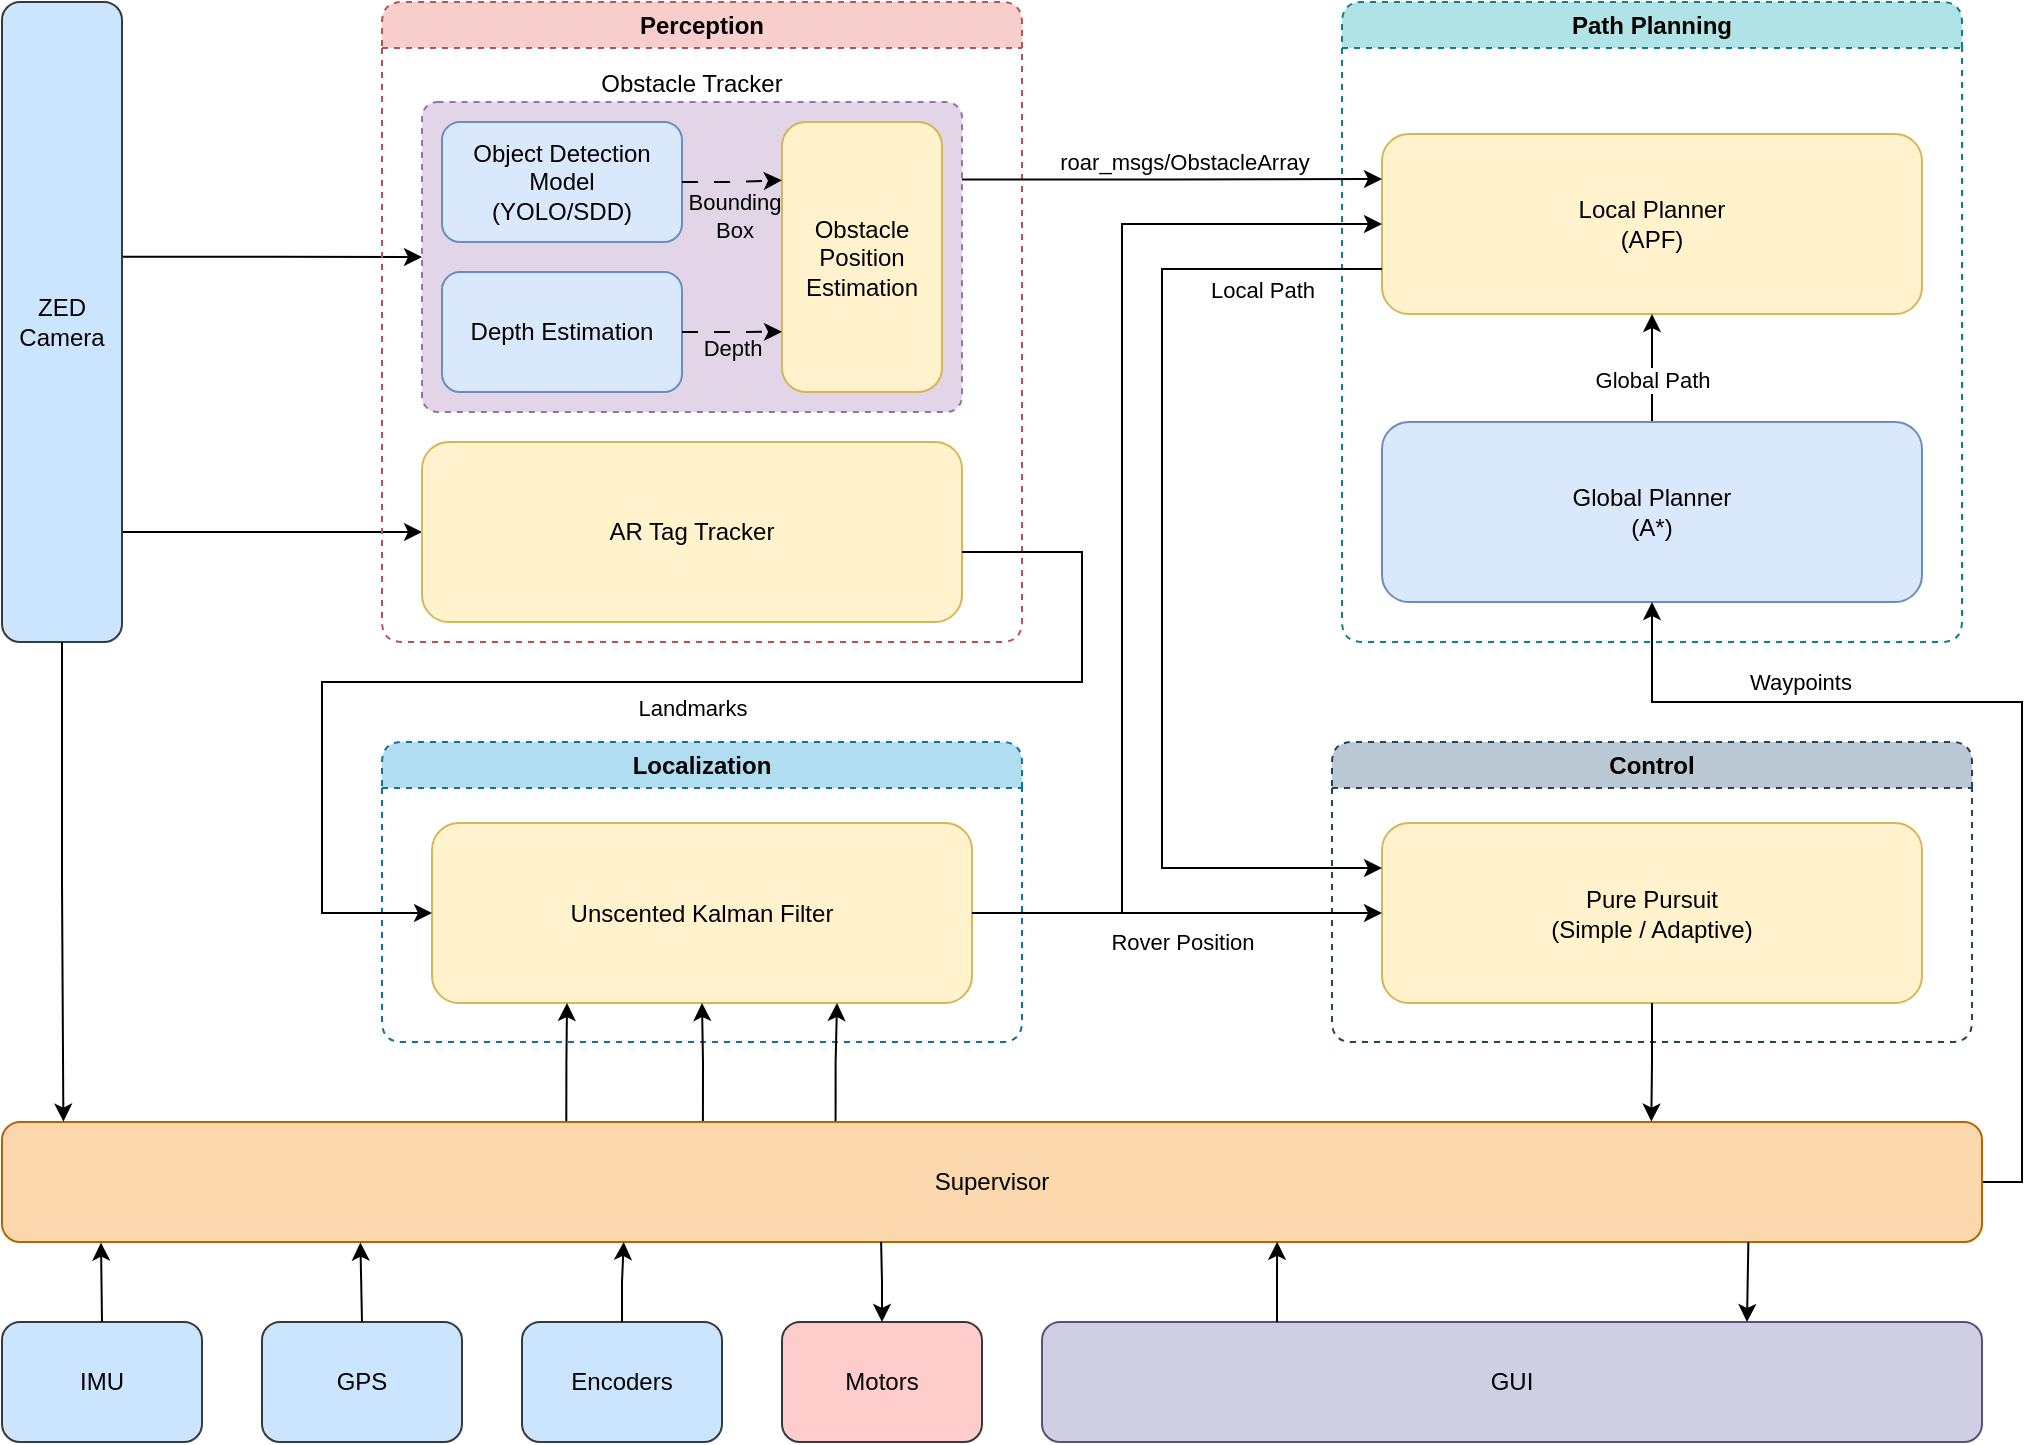 <mxfile version="26.0.12" pages="2">
  <diagram name="Copy of Navigation Task Arch" id="A7tP2kAOvxMpOCoKa6W8">
    <mxGraphModel dx="1232" dy="782" grid="1" gridSize="10" guides="1" tooltips="1" connect="1" arrows="1" fold="1" page="1" pageScale="1" pageWidth="1654" pageHeight="1169" math="0" shadow="0">
      <root>
        <mxCell id="uVi1ZGqEORjigenbXFzZ-0" />
        <mxCell id="uVi1ZGqEORjigenbXFzZ-1" parent="uVi1ZGqEORjigenbXFzZ-0" />
        <mxCell id="uVi1ZGqEORjigenbXFzZ-2" style="edgeStyle=orthogonalEdgeStyle;rounded=0;orthogonalLoop=1;jettySize=auto;html=1;exitX=0.398;exitY=0.002;exitDx=0;exitDy=0;entryX=0;entryY=0.5;entryDx=0;entryDy=0;exitPerimeter=0;" edge="1" parent="uVi1ZGqEORjigenbXFzZ-1" source="uVi1ZGqEORjigenbXFzZ-6" target="uVi1ZGqEORjigenbXFzZ-8">
          <mxGeometry relative="1" as="geometry" />
        </mxCell>
        <mxCell id="uVi1ZGqEORjigenbXFzZ-4" style="edgeStyle=orthogonalEdgeStyle;rounded=0;orthogonalLoop=1;jettySize=auto;html=1;exitX=0.828;exitY=-0.002;exitDx=0;exitDy=0;entryX=0;entryY=0.5;entryDx=0;entryDy=0;exitPerimeter=0;" edge="1" parent="uVi1ZGqEORjigenbXFzZ-1" source="uVi1ZGqEORjigenbXFzZ-6" target="uVi1ZGqEORjigenbXFzZ-16">
          <mxGeometry relative="1" as="geometry" />
        </mxCell>
        <mxCell id="uVi1ZGqEORjigenbXFzZ-6" value="ZED Camera" style="rounded=1;whiteSpace=wrap;html=1;direction=south;fillColor=#cce5ff;strokeColor=#36393d;" vertex="1" parent="uVi1ZGqEORjigenbXFzZ-1">
          <mxGeometry x="40" y="80" width="60" height="320" as="geometry" />
        </mxCell>
        <mxCell id="uVi1ZGqEORjigenbXFzZ-7" value="Perception" style="swimlane;whiteSpace=wrap;html=1;dashed=1;rounded=1;fillColor=#f8cecc;strokeColor=#b85450;" vertex="1" parent="uVi1ZGqEORjigenbXFzZ-1">
          <mxGeometry x="230" y="80" width="320" height="320" as="geometry" />
        </mxCell>
        <mxCell id="uVi1ZGqEORjigenbXFzZ-8" value="Obstacle Tracker" style="rounded=1;whiteSpace=wrap;html=1;glass=0;fillColor=#e1d5e7;arcSize=5;dashed=1;strokeColor=#9673a6;labelPosition=center;verticalLabelPosition=top;align=center;verticalAlign=bottom;" vertex="1" parent="uVi1ZGqEORjigenbXFzZ-7">
          <mxGeometry x="20" y="50" width="270" height="155" as="geometry" />
        </mxCell>
        <mxCell id="uVi1ZGqEORjigenbXFzZ-9" value="Object Detection Model&lt;div&gt;(YOLO/SDD)&lt;/div&gt;" style="rounded=1;whiteSpace=wrap;html=1;fillColor=#dae8fc;strokeColor=#6c8ebf;" vertex="1" parent="uVi1ZGqEORjigenbXFzZ-7">
          <mxGeometry x="30" y="60" width="120" height="60" as="geometry" />
        </mxCell>
        <mxCell id="uVi1ZGqEORjigenbXFzZ-10" value="Depth Estimation" style="rounded=1;whiteSpace=wrap;html=1;fillColor=#dae8fc;strokeColor=#6c8ebf;" vertex="1" parent="uVi1ZGqEORjigenbXFzZ-7">
          <mxGeometry x="30" y="135" width="120" height="60" as="geometry" />
        </mxCell>
        <mxCell id="uVi1ZGqEORjigenbXFzZ-11" value="Obstacle Position Estimation" style="rounded=1;whiteSpace=wrap;html=1;fillColor=#fff2cc;strokeColor=#d6b656;" vertex="1" parent="uVi1ZGqEORjigenbXFzZ-7">
          <mxGeometry x="200" y="60" width="80" height="135" as="geometry" />
        </mxCell>
        <mxCell id="uVi1ZGqEORjigenbXFzZ-12" style="edgeStyle=orthogonalEdgeStyle;rounded=0;orthogonalLoop=1;jettySize=auto;html=1;exitX=1;exitY=0.5;exitDx=0;exitDy=0;entryX=-0.001;entryY=0.216;entryDx=0;entryDy=0;entryPerimeter=0;dashed=1;dashPattern=8 8;" edge="1" parent="uVi1ZGqEORjigenbXFzZ-7" source="uVi1ZGqEORjigenbXFzZ-9" target="uVi1ZGqEORjigenbXFzZ-11">
          <mxGeometry relative="1" as="geometry" />
        </mxCell>
        <mxCell id="uVi1ZGqEORjigenbXFzZ-13" value="Bounding&lt;div&gt;&lt;span style=&quot;color: light-dark(rgb(0, 0, 0), rgb(255, 255, 255));&quot;&gt;Box&lt;/span&gt;&lt;/div&gt;" style="edgeLabel;html=1;align=center;verticalAlign=middle;resizable=0;points=[];labelBackgroundColor=none;" vertex="1" connectable="0" parent="uVi1ZGqEORjigenbXFzZ-12">
          <mxGeometry x="-0.014" y="-1" relative="1" as="geometry">
            <mxPoint y="17" as="offset" />
          </mxGeometry>
        </mxCell>
        <mxCell id="uVi1ZGqEORjigenbXFzZ-14" style="edgeStyle=orthogonalEdgeStyle;rounded=0;orthogonalLoop=1;jettySize=auto;html=1;exitX=1;exitY=0.5;exitDx=0;exitDy=0;entryX=0;entryY=0.777;entryDx=0;entryDy=0;entryPerimeter=0;dashed=1;dashPattern=8 8;" edge="1" parent="uVi1ZGqEORjigenbXFzZ-7" source="uVi1ZGqEORjigenbXFzZ-10" target="uVi1ZGqEORjigenbXFzZ-11">
          <mxGeometry relative="1" as="geometry" />
        </mxCell>
        <mxCell id="uVi1ZGqEORjigenbXFzZ-15" value="Depth" style="edgeLabel;html=1;align=center;verticalAlign=middle;resizable=0;points=[];labelBackgroundColor=none;" vertex="1" connectable="0" parent="uVi1ZGqEORjigenbXFzZ-14">
          <mxGeometry x="-0.015" relative="1" as="geometry">
            <mxPoint y="8" as="offset" />
          </mxGeometry>
        </mxCell>
        <mxCell id="uVi1ZGqEORjigenbXFzZ-16" value="AR Tag Tracker" style="rounded=1;whiteSpace=wrap;html=1;fillColor=#fff2cc;strokeColor=#d6b656;" vertex="1" parent="uVi1ZGqEORjigenbXFzZ-7">
          <mxGeometry x="20" y="220" width="270" height="90" as="geometry" />
        </mxCell>
        <mxCell id="uVi1ZGqEORjigenbXFzZ-17" value="Localization" style="swimlane;whiteSpace=wrap;html=1;dashed=1;rounded=1;fillColor=#b1ddf0;strokeColor=#10739e;" vertex="1" parent="uVi1ZGqEORjigenbXFzZ-1">
          <mxGeometry x="230" y="450" width="320" height="150" as="geometry" />
        </mxCell>
        <mxCell id="uVi1ZGqEORjigenbXFzZ-18" value="Unscented Kalman Filter" style="rounded=1;whiteSpace=wrap;html=1;fillColor=#fff2cc;strokeColor=#d6b656;" vertex="1" parent="uVi1ZGqEORjigenbXFzZ-17">
          <mxGeometry x="25" y="40.5" width="270" height="90" as="geometry" />
        </mxCell>
        <mxCell id="uVi1ZGqEORjigenbXFzZ-19" style="edgeStyle=orthogonalEdgeStyle;rounded=0;orthogonalLoop=1;jettySize=auto;html=1;exitX=1;exitY=0.5;exitDx=0;exitDy=0;entryX=0;entryY=0.5;entryDx=0;entryDy=0;" edge="1" parent="uVi1ZGqEORjigenbXFzZ-1" target="uVi1ZGqEORjigenbXFzZ-18">
          <mxGeometry relative="1" as="geometry">
            <mxPoint x="520" y="355.0" as="sourcePoint" />
            <Array as="points">
              <mxPoint x="580" y="355" />
              <mxPoint x="580" y="420" />
              <mxPoint x="200" y="420" />
              <mxPoint x="200" y="535" />
            </Array>
          </mxGeometry>
        </mxCell>
        <mxCell id="uVi1ZGqEORjigenbXFzZ-20" value="Landmarks" style="edgeLabel;html=1;align=center;verticalAlign=middle;resizable=0;points=[];" vertex="1" connectable="0" parent="uVi1ZGqEORjigenbXFzZ-19">
          <mxGeometry x="-0.208" y="-1" relative="1" as="geometry">
            <mxPoint x="-53" y="14" as="offset" />
          </mxGeometry>
        </mxCell>
        <mxCell id="uVi1ZGqEORjigenbXFzZ-21" value="Path Planning" style="swimlane;whiteSpace=wrap;html=1;dashed=1;rounded=1;fillColor=#b0e3e6;strokeColor=#0e8088;" vertex="1" parent="uVi1ZGqEORjigenbXFzZ-1">
          <mxGeometry x="710" y="80" width="310" height="320" as="geometry" />
        </mxCell>
        <mxCell id="uVi1ZGqEORjigenbXFzZ-22" value="Local Planner&lt;br&gt;(APF)" style="rounded=1;whiteSpace=wrap;html=1;fillColor=#fff2cc;strokeColor=#d6b656;" vertex="1" parent="uVi1ZGqEORjigenbXFzZ-21">
          <mxGeometry x="20" y="66" width="270" height="90" as="geometry" />
        </mxCell>
        <mxCell id="uVi1ZGqEORjigenbXFzZ-23" style="edgeStyle=orthogonalEdgeStyle;rounded=0;orthogonalLoop=1;jettySize=auto;html=1;exitX=0.5;exitY=0;exitDx=0;exitDy=0;entryX=0.5;entryY=1;entryDx=0;entryDy=0;" edge="1" parent="uVi1ZGqEORjigenbXFzZ-21" source="uVi1ZGqEORjigenbXFzZ-25" target="uVi1ZGqEORjigenbXFzZ-22">
          <mxGeometry relative="1" as="geometry" />
        </mxCell>
        <mxCell id="uVi1ZGqEORjigenbXFzZ-24" value="Global Path" style="edgeLabel;html=1;align=center;verticalAlign=middle;resizable=0;points=[];" vertex="1" connectable="0" parent="uVi1ZGqEORjigenbXFzZ-23">
          <mxGeometry x="-0.21" y="-5" relative="1" as="geometry">
            <mxPoint x="-5" as="offset" />
          </mxGeometry>
        </mxCell>
        <mxCell id="uVi1ZGqEORjigenbXFzZ-25" value="Global Planner&lt;br&gt;(A*)" style="rounded=1;whiteSpace=wrap;html=1;fillColor=#dae8fc;strokeColor=#6c8ebf;" vertex="1" parent="uVi1ZGqEORjigenbXFzZ-21">
          <mxGeometry x="20" y="210" width="270" height="90" as="geometry" />
        </mxCell>
        <mxCell id="uVi1ZGqEORjigenbXFzZ-26" value="Control" style="swimlane;whiteSpace=wrap;html=1;dashed=1;rounded=1;fillColor=#bac8d3;strokeColor=#23445d;" vertex="1" parent="uVi1ZGqEORjigenbXFzZ-1">
          <mxGeometry x="705" y="450" width="320" height="150" as="geometry" />
        </mxCell>
        <mxCell id="uVi1ZGqEORjigenbXFzZ-27" value="Pure Pursuit&lt;br&gt;(Simple / Adaptive)" style="rounded=1;whiteSpace=wrap;html=1;fillColor=#fff2cc;strokeColor=#d6b656;" vertex="1" parent="uVi1ZGqEORjigenbXFzZ-26">
          <mxGeometry x="25" y="40.5" width="270" height="90" as="geometry" />
        </mxCell>
        <mxCell id="uVi1ZGqEORjigenbXFzZ-28" style="edgeStyle=orthogonalEdgeStyle;rounded=0;orthogonalLoop=1;jettySize=auto;html=1;exitX=1;exitY=0.5;exitDx=0;exitDy=0;entryX=0;entryY=0.5;entryDx=0;entryDy=0;" edge="1" parent="uVi1ZGqEORjigenbXFzZ-1" source="uVi1ZGqEORjigenbXFzZ-18" target="uVi1ZGqEORjigenbXFzZ-27">
          <mxGeometry relative="1" as="geometry" />
        </mxCell>
        <mxCell id="uVi1ZGqEORjigenbXFzZ-29" style="edgeStyle=orthogonalEdgeStyle;rounded=0;orthogonalLoop=1;jettySize=auto;html=1;exitX=1;exitY=0.5;exitDx=0;exitDy=0;entryX=0;entryY=0.5;entryDx=0;entryDy=0;" edge="1" parent="uVi1ZGqEORjigenbXFzZ-1" source="uVi1ZGqEORjigenbXFzZ-18" target="uVi1ZGqEORjigenbXFzZ-22">
          <mxGeometry relative="1" as="geometry">
            <Array as="points">
              <mxPoint x="600" y="536" />
              <mxPoint x="600" y="191" />
            </Array>
          </mxGeometry>
        </mxCell>
        <mxCell id="uVi1ZGqEORjigenbXFzZ-30" value="Rover Position" style="edgeLabel;html=1;align=center;verticalAlign=middle;resizable=0;points=[];" vertex="1" connectable="0" parent="uVi1ZGqEORjigenbXFzZ-29">
          <mxGeometry x="-0.79" y="2" relative="1" as="geometry">
            <mxPoint x="47" y="16" as="offset" />
          </mxGeometry>
        </mxCell>
        <mxCell id="uVi1ZGqEORjigenbXFzZ-31" style="edgeStyle=orthogonalEdgeStyle;rounded=0;orthogonalLoop=1;jettySize=auto;html=1;exitX=1;exitY=0.25;exitDx=0;exitDy=0;entryX=0;entryY=0.25;entryDx=0;entryDy=0;" edge="1" parent="uVi1ZGqEORjigenbXFzZ-1" source="uVi1ZGqEORjigenbXFzZ-8" target="uVi1ZGqEORjigenbXFzZ-22">
          <mxGeometry relative="1" as="geometry" />
        </mxCell>
        <mxCell id="uVi1ZGqEORjigenbXFzZ-32" value="roar_msgs/ObstacleArray" style="edgeLabel;html=1;align=center;verticalAlign=middle;resizable=0;points=[];" vertex="1" connectable="0" parent="uVi1ZGqEORjigenbXFzZ-31">
          <mxGeometry x="-0.157" y="2" relative="1" as="geometry">
            <mxPoint x="22" y="-7" as="offset" />
          </mxGeometry>
        </mxCell>
        <mxCell id="uVi1ZGqEORjigenbXFzZ-33" style="edgeStyle=orthogonalEdgeStyle;rounded=0;orthogonalLoop=1;jettySize=auto;html=1;exitX=0;exitY=0.75;exitDx=0;exitDy=0;entryX=0;entryY=0.25;entryDx=0;entryDy=0;" edge="1" parent="uVi1ZGqEORjigenbXFzZ-1" source="uVi1ZGqEORjigenbXFzZ-22" target="uVi1ZGqEORjigenbXFzZ-27">
          <mxGeometry relative="1" as="geometry">
            <Array as="points">
              <mxPoint x="620" y="214" />
              <mxPoint x="620" y="513" />
            </Array>
          </mxGeometry>
        </mxCell>
        <mxCell id="FVLik-NXSBZMexWVvohm-0" value="Local Path" style="edgeLabel;html=1;align=center;verticalAlign=middle;resizable=0;points=[];" vertex="1" connectable="0" parent="uVi1ZGqEORjigenbXFzZ-33">
          <mxGeometry x="0.75" relative="1" as="geometry">
            <mxPoint x="5" y="-289" as="offset" />
          </mxGeometry>
        </mxCell>
        <mxCell id="uVi1ZGqEORjigenbXFzZ-35" style="edgeStyle=orthogonalEdgeStyle;rounded=0;orthogonalLoop=1;jettySize=auto;html=1;exitX=1;exitY=0.5;exitDx=0;exitDy=0;entryX=0.5;entryY=1;entryDx=0;entryDy=0;" edge="1" parent="uVi1ZGqEORjigenbXFzZ-1" source="uVi1ZGqEORjigenbXFzZ-37" target="uVi1ZGqEORjigenbXFzZ-25">
          <mxGeometry relative="1" as="geometry">
            <Array as="points">
              <mxPoint x="1050" y="670" />
              <mxPoint x="1050" y="430" />
              <mxPoint x="865" y="430" />
            </Array>
          </mxGeometry>
        </mxCell>
        <mxCell id="uVi1ZGqEORjigenbXFzZ-36" value="Waypoints" style="edgeLabel;html=1;align=center;verticalAlign=middle;resizable=0;points=[];" vertex="1" connectable="0" parent="uVi1ZGqEORjigenbXFzZ-35">
          <mxGeometry x="0.502" y="-2" relative="1" as="geometry">
            <mxPoint y="-8" as="offset" />
          </mxGeometry>
        </mxCell>
        <mxCell id="FVLik-NXSBZMexWVvohm-2" style="edgeStyle=orthogonalEdgeStyle;rounded=0;orthogonalLoop=1;jettySize=auto;html=1;exitX=0.285;exitY=0.028;exitDx=0;exitDy=0;entryX=0.25;entryY=1;entryDx=0;entryDy=0;exitPerimeter=0;" edge="1" parent="uVi1ZGqEORjigenbXFzZ-1" source="uVi1ZGqEORjigenbXFzZ-37" target="uVi1ZGqEORjigenbXFzZ-18">
          <mxGeometry relative="1" as="geometry" />
        </mxCell>
        <mxCell id="FVLik-NXSBZMexWVvohm-3" style="edgeStyle=orthogonalEdgeStyle;rounded=0;orthogonalLoop=1;jettySize=auto;html=1;exitX=0.354;exitY=0.007;exitDx=0;exitDy=0;entryX=0.5;entryY=1;entryDx=0;entryDy=0;exitPerimeter=0;" edge="1" parent="uVi1ZGqEORjigenbXFzZ-1" source="uVi1ZGqEORjigenbXFzZ-37" target="uVi1ZGqEORjigenbXFzZ-18">
          <mxGeometry relative="1" as="geometry" />
        </mxCell>
        <mxCell id="FVLik-NXSBZMexWVvohm-4" style="edgeStyle=orthogonalEdgeStyle;rounded=0;orthogonalLoop=1;jettySize=auto;html=1;exitX=0.421;exitY=-0.003;exitDx=0;exitDy=0;entryX=0.75;entryY=1;entryDx=0;entryDy=0;exitPerimeter=0;" edge="1" parent="uVi1ZGqEORjigenbXFzZ-1" source="uVi1ZGqEORjigenbXFzZ-37" target="uVi1ZGqEORjigenbXFzZ-18">
          <mxGeometry relative="1" as="geometry" />
        </mxCell>
        <mxCell id="uVi1ZGqEORjigenbXFzZ-37" value="Supervisor" style="rounded=1;whiteSpace=wrap;html=1;fillColor=#fad7ac;strokeColor=#b46504;" vertex="1" parent="uVi1ZGqEORjigenbXFzZ-1">
          <mxGeometry x="40" y="640" width="990" height="60" as="geometry" />
        </mxCell>
        <mxCell id="FVLik-NXSBZMexWVvohm-1" style="edgeStyle=orthogonalEdgeStyle;rounded=0;orthogonalLoop=1;jettySize=auto;html=1;exitX=1;exitY=0.5;exitDx=0;exitDy=0;entryX=0.031;entryY=-0.003;entryDx=0;entryDy=0;entryPerimeter=0;" edge="1" parent="uVi1ZGqEORjigenbXFzZ-1" source="uVi1ZGqEORjigenbXFzZ-6" target="uVi1ZGqEORjigenbXFzZ-37">
          <mxGeometry relative="1" as="geometry">
            <mxPoint x="60" y="670" as="targetPoint" />
          </mxGeometry>
        </mxCell>
        <mxCell id="FVLik-NXSBZMexWVvohm-6" style="edgeStyle=orthogonalEdgeStyle;rounded=0;orthogonalLoop=1;jettySize=auto;html=1;exitX=0.5;exitY=1;exitDx=0;exitDy=0;entryX=0.833;entryY=-0.004;entryDx=0;entryDy=0;entryPerimeter=0;" edge="1" parent="uVi1ZGqEORjigenbXFzZ-1" source="uVi1ZGqEORjigenbXFzZ-27" target="uVi1ZGqEORjigenbXFzZ-37">
          <mxGeometry relative="1" as="geometry" />
        </mxCell>
        <mxCell id="FVLik-NXSBZMexWVvohm-7" value="GUI" style="rounded=1;whiteSpace=wrap;html=1;fillColor=#d0cee2;strokeColor=#56517e;" vertex="1" parent="uVi1ZGqEORjigenbXFzZ-1">
          <mxGeometry x="560" y="740" width="470" height="60" as="geometry" />
        </mxCell>
        <mxCell id="FVLik-NXSBZMexWVvohm-9" value="IMU" style="rounded=1;whiteSpace=wrap;html=1;fillColor=#cce5ff;strokeColor=#36393d;" vertex="1" parent="uVi1ZGqEORjigenbXFzZ-1">
          <mxGeometry x="40" y="740" width="100" height="60" as="geometry" />
        </mxCell>
        <mxCell id="FVLik-NXSBZMexWVvohm-10" value="GPS" style="rounded=1;whiteSpace=wrap;html=1;fillColor=#cce5ff;strokeColor=#36393d;" vertex="1" parent="uVi1ZGqEORjigenbXFzZ-1">
          <mxGeometry x="170" y="740" width="100" height="60" as="geometry" />
        </mxCell>
        <mxCell id="FVLik-NXSBZMexWVvohm-11" value="Encoders" style="rounded=1;whiteSpace=wrap;html=1;fillColor=#cce5ff;strokeColor=#36393d;" vertex="1" parent="uVi1ZGqEORjigenbXFzZ-1">
          <mxGeometry x="300" y="740" width="100" height="60" as="geometry" />
        </mxCell>
        <mxCell id="FVLik-NXSBZMexWVvohm-13" style="edgeStyle=orthogonalEdgeStyle;rounded=0;orthogonalLoop=1;jettySize=auto;html=1;exitX=0.5;exitY=0;exitDx=0;exitDy=0;entryX=0.05;entryY=1.005;entryDx=0;entryDy=0;entryPerimeter=0;" edge="1" parent="uVi1ZGqEORjigenbXFzZ-1" source="FVLik-NXSBZMexWVvohm-9" target="uVi1ZGqEORjigenbXFzZ-37">
          <mxGeometry relative="1" as="geometry" />
        </mxCell>
        <mxCell id="FVLik-NXSBZMexWVvohm-14" style="edgeStyle=orthogonalEdgeStyle;rounded=0;orthogonalLoop=1;jettySize=auto;html=1;exitX=0.5;exitY=0;exitDx=0;exitDy=0;entryX=0.181;entryY=1.005;entryDx=0;entryDy=0;entryPerimeter=0;" edge="1" parent="uVi1ZGqEORjigenbXFzZ-1" source="FVLik-NXSBZMexWVvohm-10" target="uVi1ZGqEORjigenbXFzZ-37">
          <mxGeometry relative="1" as="geometry" />
        </mxCell>
        <mxCell id="FVLik-NXSBZMexWVvohm-15" style="edgeStyle=orthogonalEdgeStyle;rounded=0;orthogonalLoop=1;jettySize=auto;html=1;exitX=0.5;exitY=0;exitDx=0;exitDy=0;entryX=0.314;entryY=0.999;entryDx=0;entryDy=0;entryPerimeter=0;" edge="1" parent="uVi1ZGqEORjigenbXFzZ-1" source="FVLik-NXSBZMexWVvohm-11" target="uVi1ZGqEORjigenbXFzZ-37">
          <mxGeometry relative="1" as="geometry" />
        </mxCell>
        <mxCell id="FVLik-NXSBZMexWVvohm-16" style="edgeStyle=orthogonalEdgeStyle;rounded=0;orthogonalLoop=1;jettySize=auto;html=1;exitX=0.25;exitY=0;exitDx=0;exitDy=0;entryX=0.644;entryY=0.998;entryDx=0;entryDy=0;entryPerimeter=0;" edge="1" parent="uVi1ZGqEORjigenbXFzZ-1" source="FVLik-NXSBZMexWVvohm-7" target="uVi1ZGqEORjigenbXFzZ-37">
          <mxGeometry relative="1" as="geometry" />
        </mxCell>
        <mxCell id="FVLik-NXSBZMexWVvohm-17" style="edgeStyle=orthogonalEdgeStyle;rounded=0;orthogonalLoop=1;jettySize=auto;html=1;exitX=0.75;exitY=0;exitDx=0;exitDy=0;entryX=0.882;entryY=1.001;entryDx=0;entryDy=0;entryPerimeter=0;startArrow=classic;startFill=1;endArrow=none;strokeColor=default;" edge="1" parent="uVi1ZGqEORjigenbXFzZ-1" source="FVLik-NXSBZMexWVvohm-7" target="uVi1ZGqEORjigenbXFzZ-37">
          <mxGeometry relative="1" as="geometry" />
        </mxCell>
        <mxCell id="FVLik-NXSBZMexWVvohm-18" value="Motors" style="rounded=1;whiteSpace=wrap;html=1;fillColor=#ffcccc;strokeColor=#36393d;" vertex="1" parent="uVi1ZGqEORjigenbXFzZ-1">
          <mxGeometry x="430" y="740" width="100" height="60" as="geometry" />
        </mxCell>
        <mxCell id="FVLik-NXSBZMexWVvohm-19" style="edgeStyle=orthogonalEdgeStyle;rounded=0;orthogonalLoop=1;jettySize=auto;html=1;exitX=0.5;exitY=0;exitDx=0;exitDy=0;entryX=0.444;entryY=0.999;entryDx=0;entryDy=0;entryPerimeter=0;endArrow=none;startFill=1;startArrow=classic;" edge="1" parent="uVi1ZGqEORjigenbXFzZ-1" source="FVLik-NXSBZMexWVvohm-18" target="uVi1ZGqEORjigenbXFzZ-37">
          <mxGeometry relative="1" as="geometry" />
        </mxCell>
      </root>
    </mxGraphModel>
  </diagram>
  <diagram id="L2MwYYZKYKHXz9GOdiO0" name="Supervisor - Navigation">
    <mxGraphModel dx="739" dy="469" grid="1" gridSize="10" guides="1" tooltips="1" connect="1" arrows="1" fold="1" page="1" pageScale="1" pageWidth="1654" pageHeight="1169" math="0" shadow="0">
      <root>
        <mxCell id="0" />
        <mxCell id="1" parent="0" />
      </root>
    </mxGraphModel>
  </diagram>
</mxfile>
